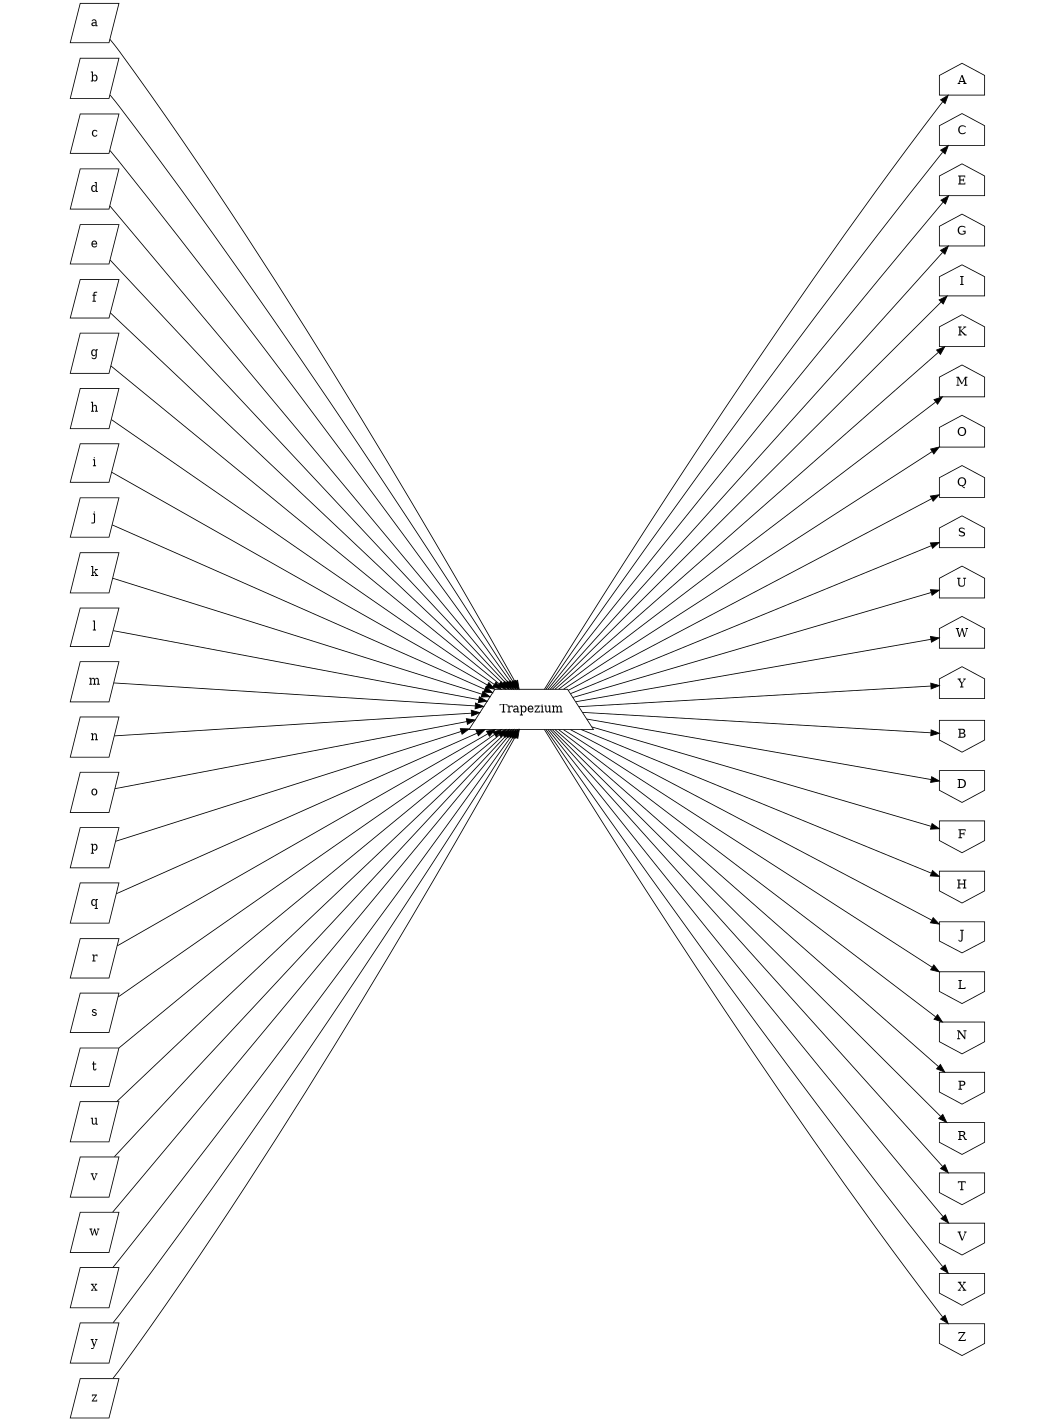 digraph test {
	graph [size="7,9.5", page="8,10.5", ratio=fill, rankdir=LR];
	node [label="\N"];
	graph [bb="0,0,1234,1676"];
	{
		graph [rank=same,
			bb=""];
		node [shape=invhouse];
		A [shape=house, pos="1126,1589", width="0.75", height="0.58"];
		C [shape=house, pos="1126,1529", width="0.75", height="0.58"];
		E [shape=house, pos="1126,1469", width="0.75", height="0.58"];
		G [shape=house, pos="1126,1409", width="0.75", height="0.58"];
		I [shape=house, pos="1126,1350", width="0.75", height="0.57"];
		K [shape=house, pos="1126,1291", width="0.75", height="0.58"];
		M [shape=house, pos="1126,1231", width="0.75", height="0.58"];
		O [shape=house, pos="1126,1171", width="0.75", height="0.58"];
		Q [shape=house, pos="1126,1111", width="0.75", height="0.58"];
		S [shape=house, pos="1126,1051", width="0.75", height="0.58"];
		U [shape=house, pos="1126,991", width="0.75", height="0.58"];
		W [shape=house, pos="1126,931", width="0.75", height="0.58"];
		Y [shape=house, pos="1126,871", width="0.75", height="0.58"];
		B [pos="1126,811", width="0.75", height="0.58"];
		D [pos="1126,751", width="0.75", height="0.58"];
		F [pos="1126,691", width="0.75", height="0.58"];
		H [pos="1126,631", width="0.75", height="0.58"];
		J [pos="1126,572", width="0.75", height="0.57"];
		L [pos="1126,513", width="0.75", height="0.58"];
		N [pos="1126,453", width="0.75", height="0.58"];
		P [pos="1126,393", width="0.75", height="0.58"];
		R [pos="1126,333", width="0.75", height="0.58"];
		T [pos="1126,273", width="0.75", height="0.58"];
		V [pos="1126,213", width="0.75", height="0.58"];
		X [pos="1126,153", width="0.75", height="0.58"];
		Z [pos="1126,93", width="0.75", height="0.58"];
	}
	{
		graph [rank=same,
			ordering=out,
			bb=""];
		node [shape=trapezium];
		Trapezium [pos="621,841", width="1.69", height="0.67"];
	}
	{
		graph [rank=same,
			bb=""];
		node [shape=parallelogram];
		a [pos="113,1653", width="0.78", height="0.65"];
		b [pos="113,1588", width="0.78", height="0.67"];
		c [pos="113,1523", width="0.78", height="0.65"];
		d [pos="113,1458", width="0.78", height="0.67"];
		e [pos="113,1393", width="0.78", height="0.65"];
		f [pos="113,1329", width="0.78", height="0.64"];
		g [pos="113,1264", width="0.78", height="0.67"];
		h [pos="113,1198", width="0.78", height="0.67"];
		i [pos="113,1133", width="0.78", height="0.64"];
		j [pos="113,1069", width="0.78", height="0.65"];
		k [pos="113,1004", width="0.78", height="0.67"];
		l [pos="113,939", width="0.78", height="0.64"];
		m [pos="113,874", width="0.78", height="0.67"];
		n [pos="113,808", width="0.78", height="0.67"];
		o [pos="113,742", width="0.78", height="0.67"];
		p [pos="113,676", width="0.78", height="0.67"];
		q [pos="113,610", width="0.78", height="0.67"];
		r [pos="113,545", width="0.78", height="0.65"];
		s [pos="113,481", width="0.78", height="0.65"];
		t [pos="113,417", width="0.78", height="0.64"];
		u [pos="113,352", width="0.78", height="0.67"];
		v [pos="113,286", width="0.78", height="0.67"];
		w [pos="113,220", width="0.78", height="0.67"];
		x [pos="113,154", width="0.78", height="0.67"];
		y [pos="113,88", width="0.78", height="0.67"];
		z [pos="113,23", width="0.78", height="0.65"];
	}
	Trapezium -> A [pos="e,1110,1572 635,865 691,958 898,1299 1099,1559 1100,1561 1102,1562 1103,1564"];
	Trapezium -> B [pos="e,1099,813 672,838 774,831 999,818 1089,814"];
	Trapezium -> C [pos="e,1111,1512 637,865 696,953 906,1261 1099,1499 1101,1501 1102,1502 1104,1504"];
	Trapezium -> D [pos="e,1099,756 675,831 778,813 1000,773 1089,758"];
	Trapezium -> E [pos="e,1111,1452 639,865 702,947 914,1220 1099,1439 1101,1441 1102,1442 1104,1444"];
	Trapezium -> F [pos="e,1099,699 679,824 784,792 1003,728 1089,702"];
	Trapezium -> G [pos="e,1111,1392 642,865 710,941 922,1181 1099,1379 1101,1381 1102,1382 1104,1384"];
	Trapezium -> H [pos="e,1099,642 679,817 784,774 1003,682 1090,646"];
	Trapezium -> I [pos="e,1110,1334 645,865 730,951 1018,1242 1103,1327"];
	Trapezium -> J [pos="e,1099,586 666,817 765,764 1000,639 1090,591"];
	Trapezium -> K [pos="e,1107,1274 648,865 736,944 1012,1189 1099,1267"];
	Trapezium -> L [pos="e,1100,530 658,817 753,756 1000,595 1092,535"];
	Trapezium -> M [pos="e,1104,1214 652,865 743,935 1007,1139 1096,1208"];
	Trapezium -> N [pos="e,1104,470 653,817 744,747 1006,545 1096,476"];
	Trapezium -> O [pos="e,1100,1154 657,865 751,926 1000,1088 1092,1149"];
	Trapezium -> P [pos="e,1107,410 648,817 736,739 1012,494 1099,417"];
	Trapezium -> Q [pos="e,1099,1096 659,861 753,911 997,1042 1090,1091"];
	Trapezium -> R [pos="e,1109,350 645,817 729,732 1016,444 1102,357"];
	Trapezium -> S [pos="e,1099,1040 661,858 757,898 997,998 1090,1036"];
	Trapezium -> T [pos="e,1110,290 642,817 710,741 922,501 1099,303 1100,302 1102,300 1103,298"];
	Trapezium -> U [pos="e,1099,983 663,854 760,883 998,953 1089,980"];
	Trapezium -> V [pos="e,1110,230 639,817 702,735 914,461 1099,243 1100,242 1102,240 1103,238"];
	Trapezium -> W [pos="e,1099,926 666,849 764,866 998,908 1089,924"];
	Trapezium -> X [pos="e,1110,170 637,817 696,730 906,421 1099,183 1100,182 1102,180 1103,178"];
	Trapezium -> Y [pos="e,1099,869 669,844 768,850 999,863 1089,868"];
	Trapezium -> Z [pos="e,1110,110 635,817 691,724 898,382 1099,123 1100,121 1102,120 1103,118"];
	a -> Trapezium [pos="e,608,865 131,1634 134,1630 138,1625 141,1621 344,1346 543,984 603,874"];
	b -> Trapezium [pos="e,606,865 131,1568 134,1564 138,1559 141,1555 333,1302 537,977 601,874"];
	c -> Trapezium [pos="e,604,865 131,1504 134,1499 138,1495 141,1491 327,1261 531,970 598,873"];
	d -> Trapezium [pos="e,602,865 130,1437 134,1433 138,1429 141,1425 317,1216 524,961 596,873"];
	e -> Trapezium [pos="e,599,865 131,1374 206,1292 498,975 592,873"];
	f -> Trapezium [pos="e,596,865 131,1312 206,1240 491,965 589,872"];
	g -> Trapezium [pos="e,592,865 132,1248 206,1186 484,956 584,872"];
	h -> Trapezium [pos="e,587,865 132,1184 206,1132 473,945 578,871"];
	i -> Trapezium [pos="e,584,863 133,1122 206,1079 468,929 575,868"];
	j -> Trapezium [pos="e,582,859 133,1060 208,1027 464,912 573,863"];
	k -> Trapezium [pos="e,579,854 134,997 208,974 460,893 569,857"];
	l -> Trapezium [pos="e,577,850 135,935 209,920 455,873 567,852"];
	m -> Trapezium [pos="e,574,844 135,873 210,868 452,852 564,845"];
	n -> Trapezium [pos="e,570,838 136,809 211,814 447,830 560,837"];
	o -> Trapezium [pos="e,567,830 136,747 211,762 443,806 557,828"];
	p -> Trapezium [pos="e,562,822 137,684 211,708 437,782 552,819"];
	q -> Trapezium [pos="e,568,817 138,621 215,656 447,762 559,813"];
	r -> Trapezium [pos="e,580,817 139,560 220,608 465,750 571,812"];
	s -> Trapezium [pos="e,587,817 140,500 225,559 477,739 579,811"];
	t -> Trapezium [pos="e,592,817 141,440 227,512 487,730 584,811"];
	u -> Trapezium [pos="e,596,817 138,376 223,458 495,720 589,810"];
	v -> Trapezium [pos="e,599,817 135,310 217,400 500,709 592,809"];
	w -> Trapezium [pos="e,602,817 134,244 136,247 139,250 141,253 317,463 524,720 596,809"];
	x -> Trapezium [pos="e,604,817 134,178 137,181 139,184 141,187 325,419 531,712 598,809"];
	y -> Trapezium [pos="e,606,817 134,112 137,115 139,118 141,121 333,376 538,704 601,808"];
	z -> Trapezium [pos="e,608,817 134,46 137,49 139,52 141,55 345,331 544,697 603,808"];
}
